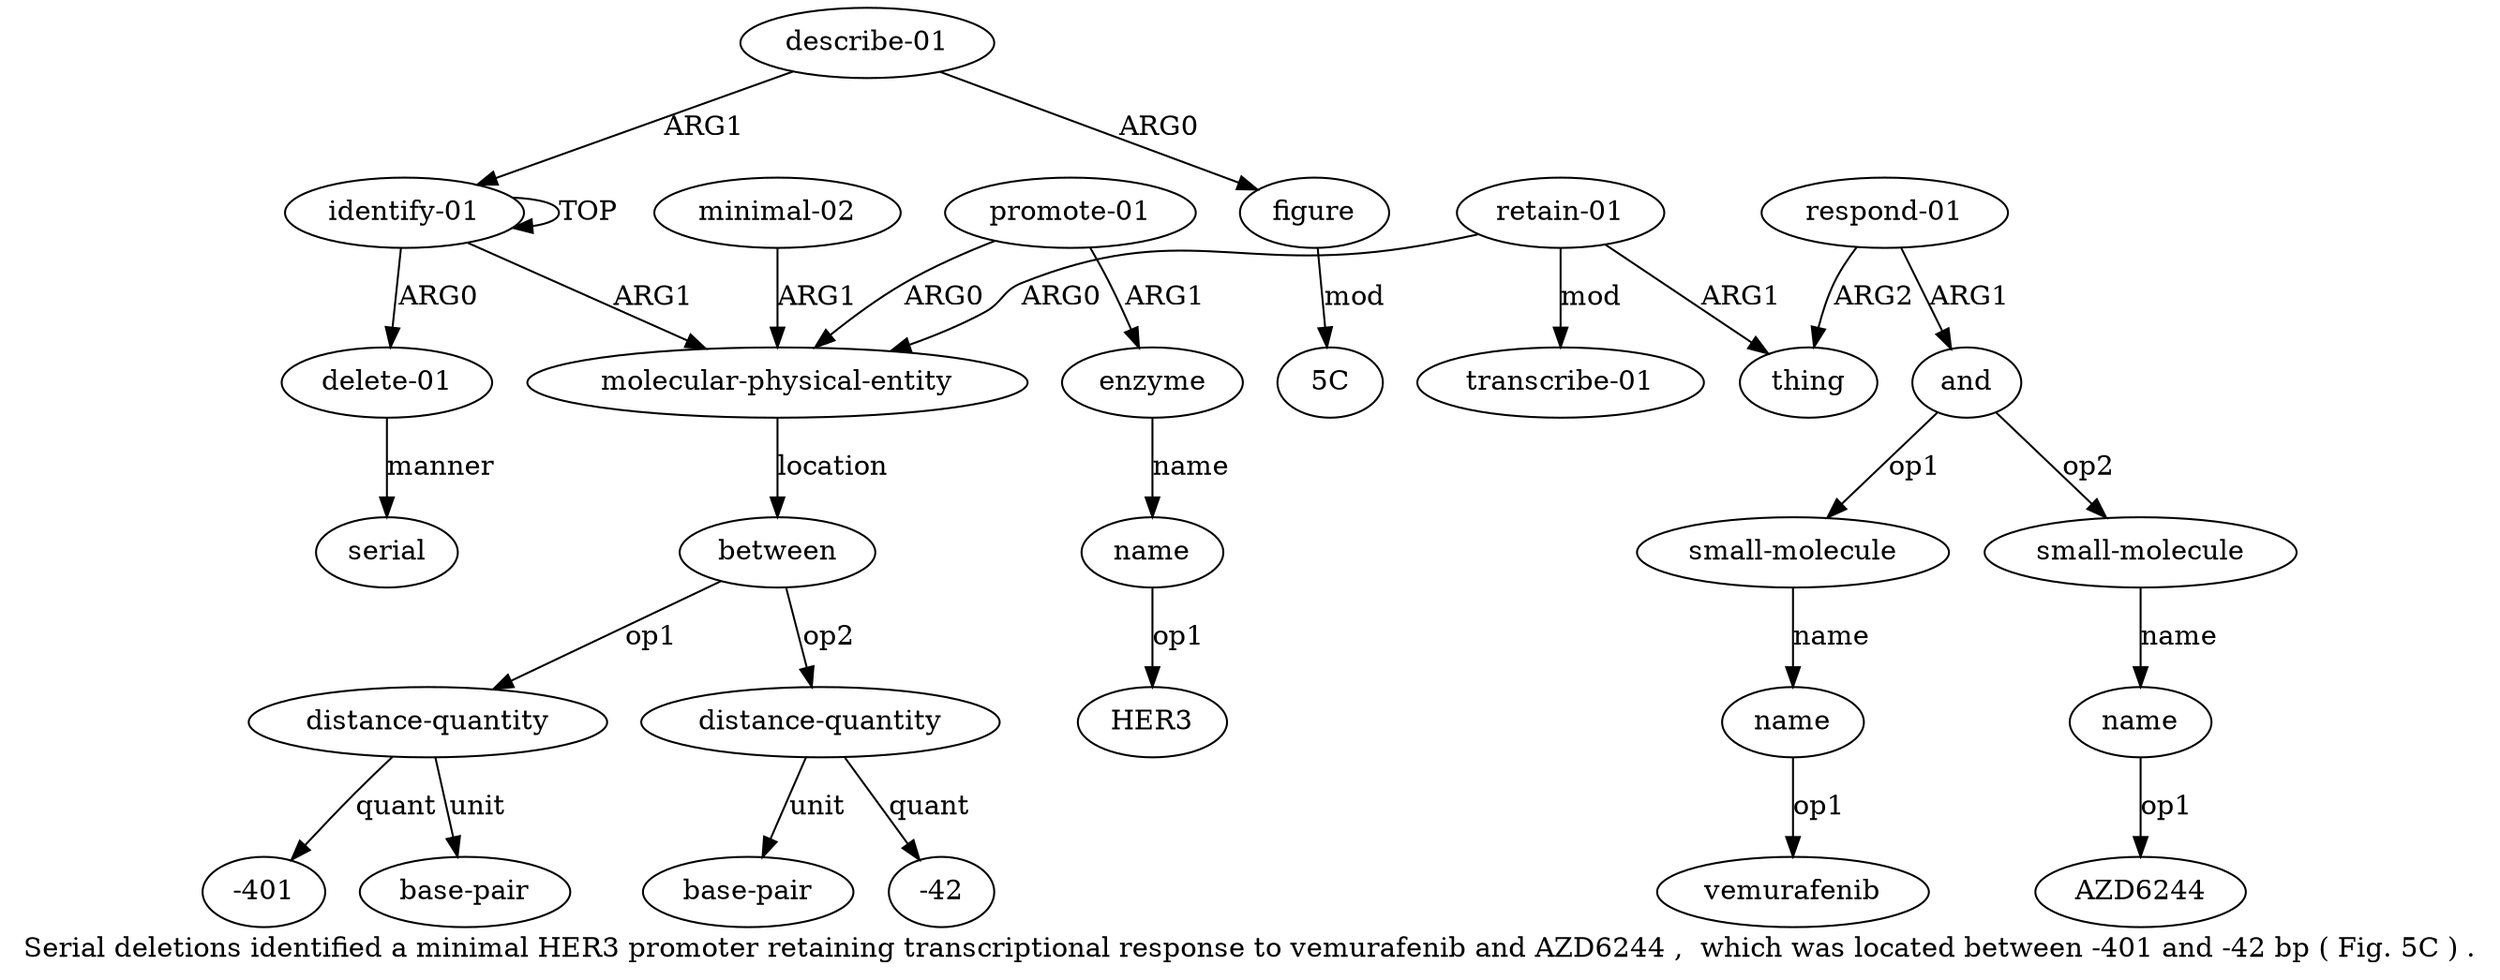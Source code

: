 digraph  {
	graph [label="Serial deletions identified a minimal HER3 promoter retaining transcriptional response to vemurafenib and AZD6244 ,  which was located \
between -401 and -42 bp ( Fig. 5C ) ."];
	node [label="\N"];
	a20	 [color=black,
		gold_ind=20,
		gold_label="distance-quantity",
		label="distance-quantity",
		test_ind=20,
		test_label="distance-quantity"];
	a21	 [color=black,
		gold_ind=21,
		gold_label="base-pair",
		label="base-pair",
		test_ind=21,
		test_label="base-pair"];
	a20 -> a21 [key=0,
	color=black,
	gold_label=unit,
	label=unit,
	test_label=unit];
"a20 -42" [color=black,
	gold_ind=-1,
	gold_label=-42,
	label=-42,
	test_ind=-1,
	test_label=-42];
a20 -> "a20 -42" [key=0,
color=black,
gold_label=quant,
label=quant,
test_label=quant];
a22 [color=black,
gold_ind=22,
gold_label="describe-01",
label="describe-01",
test_ind=22,
test_label="describe-01"];
a23 [color=black,
gold_ind=23,
gold_label=figure,
label=figure,
test_ind=23,
test_label=figure];
a22 -> a23 [key=0,
color=black,
gold_label=ARG0,
label=ARG0,
test_label=ARG0];
a0 [color=black,
gold_ind=0,
gold_label="identify-01",
label="identify-01",
test_ind=0,
test_label="identify-01"];
a22 -> a0 [key=0,
color=black,
gold_label=ARG1,
label=ARG1,
test_label=ARG1];
"a23 5C" [color=black,
gold_ind=-1,
gold_label="5C",
label="5C",
test_ind=-1,
test_label="5C"];
a23 -> "a23 5C" [key=0,
color=black,
gold_label=mod,
label=mod,
test_label=mod];
"a18 -401" [color=black,
gold_ind=-1,
gold_label=-401,
label=-401,
test_ind=-1,
test_label=-401];
"a13 vemurafenib" [color=black,
gold_ind=-1,
gold_label=vemurafenib,
label=vemurafenib,
test_ind=-1,
test_label=vemurafenib];
"a15 AZD6244" [color=black,
gold_ind=-1,
gold_label=AZD6244,
label=AZD6244,
test_ind=-1,
test_label=AZD6244];
a15 [color=black,
gold_ind=15,
gold_label=name,
label=name,
test_ind=15,
test_label=name];
a15 -> "a15 AZD6244" [key=0,
color=black,
gold_label=op1,
label=op1,
test_label=op1];
a14 [color=black,
gold_ind=14,
gold_label="small-molecule",
label="small-molecule",
test_ind=14,
test_label="small-molecule"];
a14 -> a15 [key=0,
color=black,
gold_label=name,
label=name,
test_label=name];
a17 [color=black,
gold_ind=17,
gold_label=between,
label=between,
test_ind=17,
test_label=between];
a17 -> a20 [key=0,
color=black,
gold_label=op2,
label=op2,
test_label=op2];
a18 [color=black,
gold_ind=18,
gold_label="distance-quantity",
label="distance-quantity",
test_ind=18,
test_label="distance-quantity"];
a17 -> a18 [key=0,
color=black,
gold_label=op1,
label=op1,
test_label=op1];
a16 [color=black,
gold_ind=16,
gold_label="transcribe-01",
label="transcribe-01",
test_ind=16,
test_label="transcribe-01"];
a11 [color=black,
gold_ind=11,
gold_label=and,
label=and,
test_ind=11,
test_label=and];
a11 -> a14 [key=0,
color=black,
gold_label=op2,
label=op2,
test_label=op2];
a12 [color=black,
gold_ind=12,
gold_label="small-molecule",
label="small-molecule",
test_ind=12,
test_label="small-molecule"];
a11 -> a12 [key=0,
color=black,
gold_label=op1,
label=op1,
test_label=op1];
a10 [color=black,
gold_ind=10,
gold_label="respond-01",
label="respond-01",
test_ind=10,
test_label="respond-01"];
a10 -> a11 [key=0,
color=black,
gold_label=ARG1,
label=ARG1,
test_label=ARG1];
a9 [color=black,
gold_ind=9,
gold_label=thing,
label=thing,
test_ind=9,
test_label=thing];
a10 -> a9 [key=0,
color=black,
gold_label=ARG2,
label=ARG2,
test_label=ARG2];
a13 [color=black,
gold_ind=13,
gold_label=name,
label=name,
test_ind=13,
test_label=name];
a13 -> "a13 vemurafenib" [key=0,
color=black,
gold_label=op1,
label=op1,
test_label=op1];
a12 -> a13 [key=0,
color=black,
gold_label=name,
label=name,
test_label=name];
a19 [color=black,
gold_ind=19,
gold_label="base-pair",
label="base-pair",
test_ind=19,
test_label="base-pair"];
a18 -> "a18 -401" [key=0,
color=black,
gold_label=quant,
label=quant,
test_label=quant];
a18 -> a19 [key=0,
color=black,
gold_label=unit,
label=unit,
test_label=unit];
a1 [color=black,
gold_ind=1,
gold_label="delete-01",
label="delete-01",
test_ind=1,
test_label="delete-01"];
a2 [color=black,
gold_ind=2,
gold_label=serial,
label=serial,
test_ind=2,
test_label=serial];
a1 -> a2 [key=0,
color=black,
gold_label=manner,
label=manner,
test_label=manner];
a0 -> a1 [key=0,
color=black,
gold_label=ARG0,
label=ARG0,
test_label=ARG0];
a0 -> a0 [key=0,
color=black,
gold_label=TOP,
label=TOP,
test_label=TOP];
a3 [color=black,
gold_ind=3,
gold_label="molecular-physical-entity",
label="molecular-physical-entity",
test_ind=3,
test_label="molecular-physical-entity"];
a0 -> a3 [key=0,
color=black,
gold_label=ARG1,
label=ARG1,
test_label=ARG1];
a3 -> a17 [key=0,
color=black,
gold_label=location,
label=location,
test_label=location];
a5 [color=black,
gold_ind=5,
gold_label=enzyme,
label=enzyme,
test_ind=5,
test_label=enzyme];
a6 [color=black,
gold_ind=6,
gold_label=name,
label=name,
test_ind=6,
test_label=name];
a5 -> a6 [key=0,
color=black,
gold_label=name,
label=name,
test_label=name];
a4 [color=black,
gold_ind=4,
gold_label="promote-01",
label="promote-01",
test_ind=4,
test_label="promote-01"];
a4 -> a3 [key=0,
color=black,
gold_label=ARG0,
label=ARG0,
test_label=ARG0];
a4 -> a5 [key=0,
color=black,
gold_label=ARG1,
label=ARG1,
test_label=ARG1];
a7 [color=black,
gold_ind=7,
gold_label="minimal-02",
label="minimal-02",
test_ind=7,
test_label="minimal-02"];
a7 -> a3 [key=0,
color=black,
gold_label=ARG1,
label=ARG1,
test_label=ARG1];
"a6 HER3" [color=black,
gold_ind=-1,
gold_label=HER3,
label=HER3,
test_ind=-1,
test_label=HER3];
a6 -> "a6 HER3" [key=0,
color=black,
gold_label=op1,
label=op1,
test_label=op1];
a8 [color=black,
gold_ind=8,
gold_label="retain-01",
label="retain-01",
test_ind=8,
test_label="retain-01"];
a8 -> a16 [key=0,
color=black,
gold_label=mod,
label=mod,
test_label=mod];
a8 -> a3 [key=0,
color=black,
gold_label=ARG0,
label=ARG0,
test_label=ARG0];
a8 -> a9 [key=0,
color=black,
gold_label=ARG1,
label=ARG1,
test_label=ARG1];
}
